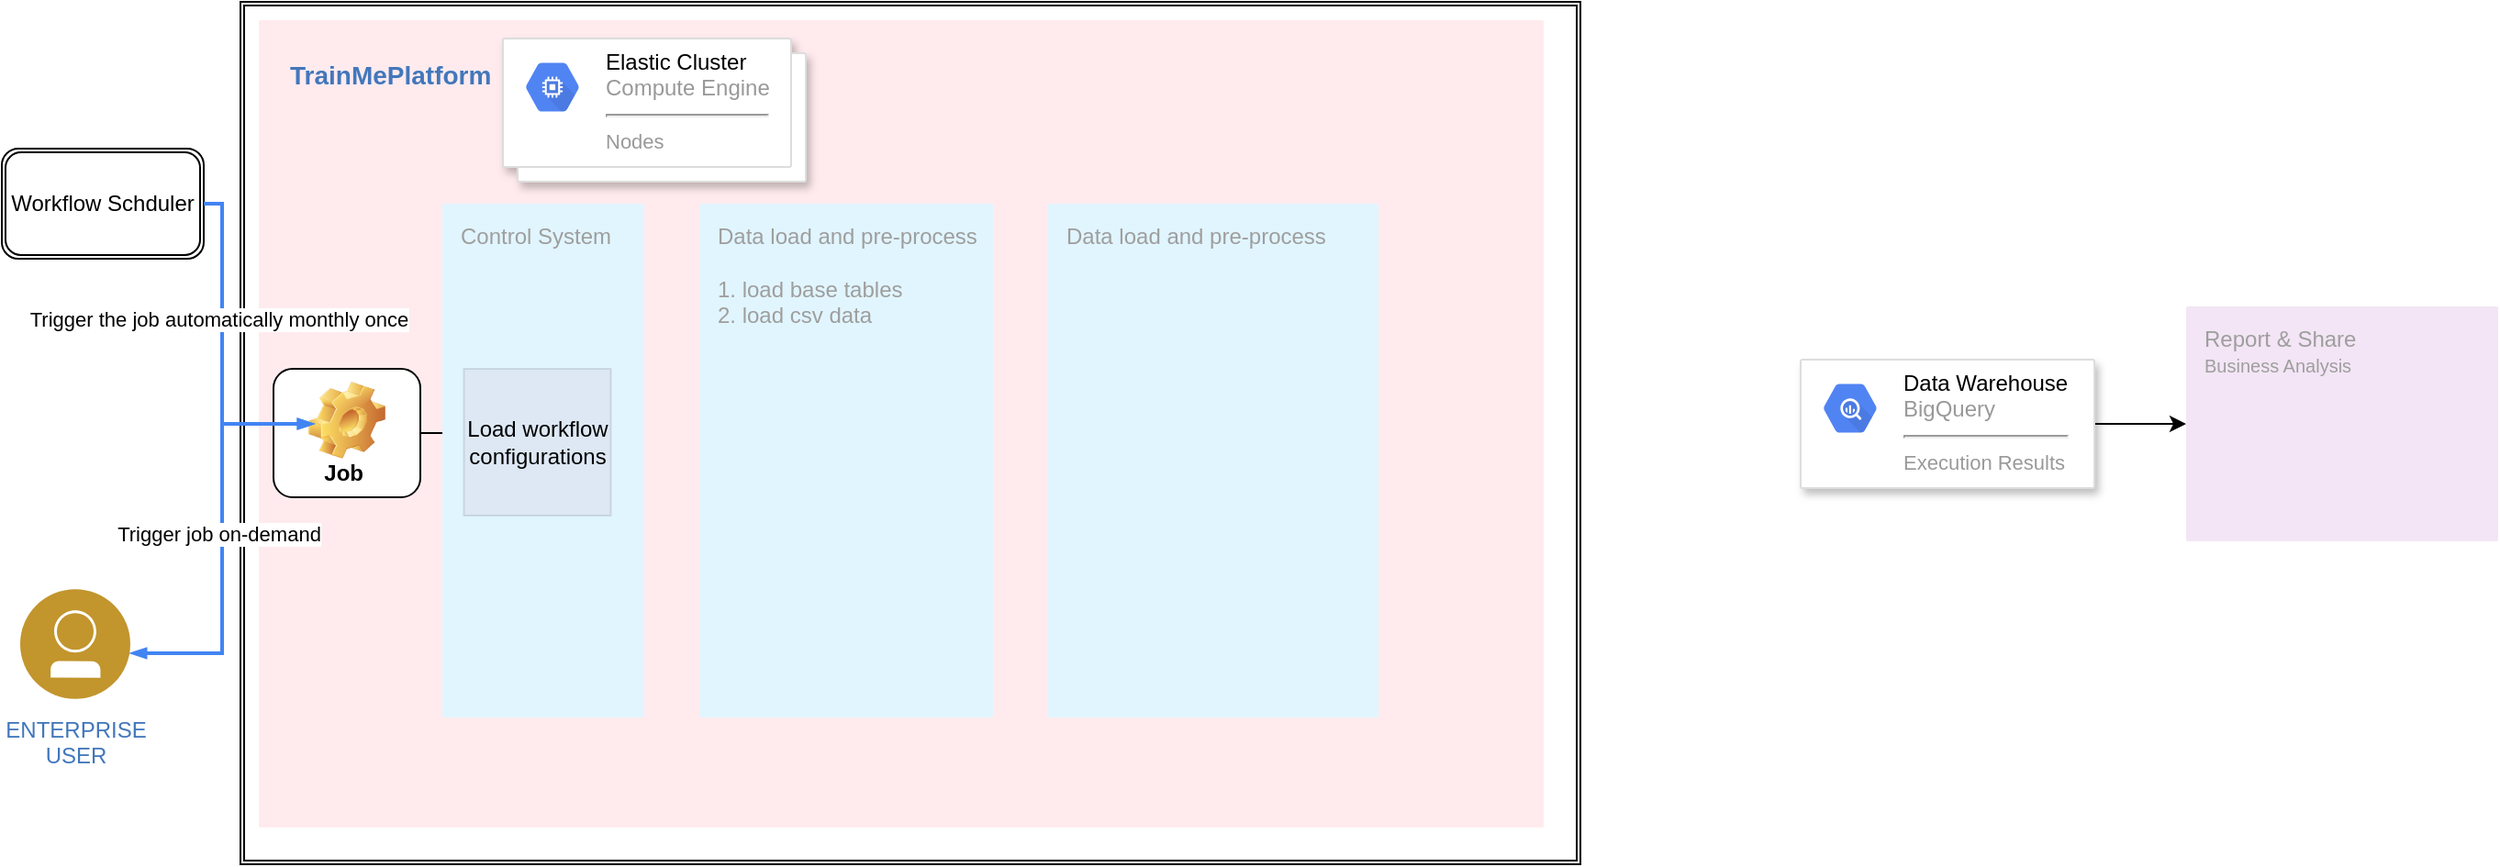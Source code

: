 <mxfile version="14.4.3" type="github">
  <diagram id="ROtzwxqIbSB5s_9sgbQk" name="Page-1">
    <mxGraphModel dx="894" dy="616" grid="1" gridSize="10" guides="1" tooltips="1" connect="1" arrows="1" fold="1" page="1" pageScale="1" pageWidth="850" pageHeight="1100" math="0" shadow="0">
      <root>
        <mxCell id="0" />
        <mxCell id="1" parent="0" />
        <mxCell id="hhmU4C3-GDhb0q8U8oKx-1" value="" style="shape=ext;double=1;rounded=0;whiteSpace=wrap;html=1;align=left;" vertex="1" parent="1">
          <mxGeometry x="130" y="50" width="730" height="470" as="geometry" />
        </mxCell>
        <mxCell id="hhmU4C3-GDhb0q8U8oKx-14" value="ENTERPRISE&lt;div&gt;USER&lt;/div&gt;" style="aspect=fixed;perimeter=ellipsePerimeter;html=1;align=center;shadow=0;dashed=0;image;image=img/lib/ibm/users/user.svg;strokeColor=#FF0000;fillColor=#FFFF66;gradientColor=none;fontColor=#4277BB;labelBackgroundColor=#ffffff;spacingTop=3;" vertex="1" parent="1">
          <mxGeometry x="10" y="370" width="60" height="60" as="geometry" />
        </mxCell>
        <mxCell id="hhmU4C3-GDhb0q8U8oKx-11" value="Workflow Schduler" style="shape=ext;double=1;rounded=1;whiteSpace=wrap;html=1;" vertex="1" parent="1">
          <mxGeometry y="130" width="110" height="60" as="geometry" />
        </mxCell>
        <mxCell id="hhmU4C3-GDhb0q8U8oKx-43" style="edgeStyle=orthogonalEdgeStyle;rounded=0;orthogonalLoop=1;jettySize=auto;html=1;" edge="1" parent="1" source="hhmU4C3-GDhb0q8U8oKx-40" target="hhmU4C3-GDhb0q8U8oKx-42">
          <mxGeometry relative="1" as="geometry" />
        </mxCell>
        <mxCell id="hhmU4C3-GDhb0q8U8oKx-40" value="" style="strokeColor=#dddddd;fillColor=#ffffff;shadow=1;strokeWidth=1;rounded=1;absoluteArcSize=1;arcSize=2;fontSize=12;fontColor=#9E9E9E;align=center;html=1;" vertex="1" parent="1">
          <mxGeometry x="980" y="245" width="160" height="70" as="geometry" />
        </mxCell>
        <mxCell id="hhmU4C3-GDhb0q8U8oKx-41" value="&lt;font color=&quot;#000000&quot;&gt;Data Warehouse&lt;/font&gt;&lt;br&gt;BigQuery&lt;hr&gt;&lt;font style=&quot;font-size: 11px&quot;&gt;Execution Results&lt;/font&gt;" style="dashed=0;connectable=0;html=1;fillColor=#5184F3;strokeColor=none;shape=mxgraph.gcp2.hexIcon;prIcon=bigquery;part=1;labelPosition=right;verticalLabelPosition=middle;align=left;verticalAlign=top;spacingLeft=5;fontColor=#999999;fontSize=12;spacingTop=-8;" vertex="1" parent="hhmU4C3-GDhb0q8U8oKx-40">
          <mxGeometry width="44" height="39" relative="1" as="geometry">
            <mxPoint x="5" y="7" as="offset" />
          </mxGeometry>
        </mxCell>
        <mxCell id="hhmU4C3-GDhb0q8U8oKx-42" value="Report &amp;amp; Share&lt;br&gt;&lt;font style=&quot;font-size: 10px&quot;&gt;Business Analysis&lt;/font&gt;&lt;br&gt;" style="rounded=1;absoluteArcSize=1;arcSize=2;html=1;strokeColor=none;gradientColor=none;shadow=0;dashed=0;fontSize=12;fontColor=#9E9E9E;align=left;verticalAlign=top;spacing=10;spacingTop=-4;fillColor=#F3E5F5;" vertex="1" parent="1">
          <mxGeometry x="1190" y="216" width="170" height="128" as="geometry" />
        </mxCell>
        <mxCell id="hhmU4C3-GDhb0q8U8oKx-44" value="" style="rounded=1;absoluteArcSize=1;arcSize=2;html=1;strokeColor=none;gradientColor=none;shadow=0;dashed=0;fontSize=12;fontColor=#9E9E9E;align=left;verticalAlign=top;spacing=10;spacingTop=-4;fillColor=#FFEBEE;" vertex="1" parent="1">
          <mxGeometry x="140" y="60" width="700" height="440" as="geometry" />
        </mxCell>
        <mxCell id="hhmU4C3-GDhb0q8U8oKx-45" value="" style="shape=mxgraph.gcp2.doubleRect;strokeColor=#dddddd;fillColor=#ffffff;shadow=1;strokeWidth=1;fontSize=11;fontColor=#9E9E9E;align=center;html=1;" vertex="1" parent="1">
          <mxGeometry x="273" y="70" width="165" height="78" as="geometry" />
        </mxCell>
        <mxCell id="hhmU4C3-GDhb0q8U8oKx-46" value="&lt;font color=&quot;#000000&quot;&gt;Elastic Cluster&lt;/font&gt;&lt;br&gt;Compute Engine&lt;hr&gt;&lt;font style=&quot;font-size: 11px&quot;&gt;Nodes&lt;/font&gt;" style="dashed=0;connectable=0;html=1;fillColor=#5184F3;strokeColor=none;shape=mxgraph.gcp2.hexIcon;prIcon=compute_engine;part=1;labelPosition=right;verticalLabelPosition=middle;align=left;verticalAlign=top;spacingLeft=5;fontColor=#999999;fontSize=12;spacingTop=-8;" vertex="1" parent="hhmU4C3-GDhb0q8U8oKx-45">
          <mxGeometry width="44" height="39" relative="1" as="geometry">
            <mxPoint x="5" y="7" as="offset" />
          </mxGeometry>
        </mxCell>
        <mxCell id="hhmU4C3-GDhb0q8U8oKx-23" value="TrainMePlatform" style="text;html=1;align=left;verticalAlign=middle;fontColor=#4277BB;shadow=0;dashed=0;strokeColor=none;fillColor=none;labelBackgroundColor=none;fontStyle=1;fontSize=14;spacingLeft=5;" vertex="1" parent="1">
          <mxGeometry x="150" y="80" width="123" height="20" as="geometry" />
        </mxCell>
        <mxCell id="hhmU4C3-GDhb0q8U8oKx-33" value="Data load and pre-process&lt;br&gt;&lt;br&gt;1. load base tables&lt;br&gt;2. load csv data" style="rounded=1;absoluteArcSize=1;arcSize=2;html=1;strokeColor=none;gradientColor=none;shadow=0;dashed=0;fontSize=12;fontColor=#9E9E9E;align=left;verticalAlign=top;spacing=10;spacingTop=-4;fillColor=#E1F5FE;" vertex="1" parent="1">
          <mxGeometry x="380" y="160" width="160" height="280" as="geometry" />
        </mxCell>
        <mxCell id="hhmU4C3-GDhb0q8U8oKx-50" value="" style="edgeStyle=orthogonalEdgeStyle;rounded=0;orthogonalLoop=1;jettySize=auto;html=1;" edge="1" parent="1" source="hhmU4C3-GDhb0q8U8oKx-4">
          <mxGeometry relative="1" as="geometry">
            <mxPoint x="291.8" y="210" as="targetPoint" />
          </mxGeometry>
        </mxCell>
        <mxCell id="hhmU4C3-GDhb0q8U8oKx-4" value="Job&amp;nbsp;" style="label;whiteSpace=wrap;html=1;align=center;verticalAlign=bottom;spacingLeft=0;spacingBottom=4;imageAlign=center;imageVerticalAlign=top;image=img/clipart/Gear_128x128.png" vertex="1" parent="1">
          <mxGeometry x="148" y="250" width="80" height="70" as="geometry" />
        </mxCell>
        <mxCell id="hhmU4C3-GDhb0q8U8oKx-35" style="edgeStyle=orthogonalEdgeStyle;rounded=0;html=1;labelBackgroundColor=none;startFill=1;startSize=4;endArrow=blockThin;endFill=1;endSize=4;jettySize=auto;orthogonalLoop=1;strokeColor=#4284F3;strokeWidth=2;fontSize=12;fontColor=#000000;align=left;dashed=0;startArrow=blockThin;" edge="1" parent="1">
          <mxGeometry relative="1" as="geometry">
            <Array as="points">
              <mxPoint x="120" y="280" />
              <mxPoint x="120" y="405" />
            </Array>
            <mxPoint x="170" y="280" as="sourcePoint" />
            <mxPoint x="70" y="405" as="targetPoint" />
          </mxGeometry>
        </mxCell>
        <mxCell id="hhmU4C3-GDhb0q8U8oKx-38" value="Trigger job on-demand" style="edgeLabel;html=1;align=center;verticalAlign=middle;resizable=0;points=[];" vertex="1" connectable="0" parent="hhmU4C3-GDhb0q8U8oKx-35">
          <mxGeometry x="-0.022" y="-2" relative="1" as="geometry">
            <mxPoint as="offset" />
          </mxGeometry>
        </mxCell>
        <mxCell id="hhmU4C3-GDhb0q8U8oKx-47" value="Control System" style="rounded=1;absoluteArcSize=1;arcSize=2;html=1;strokeColor=none;gradientColor=none;shadow=0;dashed=0;fontSize=12;fontColor=#9E9E9E;align=left;verticalAlign=top;spacing=10;spacingTop=-4;fillColor=#E1F5FE;" vertex="1" parent="1">
          <mxGeometry x="240" y="160" width="110" height="280" as="geometry" />
        </mxCell>
        <mxCell id="hhmU4C3-GDhb0q8U8oKx-48" value="Data load and pre-process&lt;br&gt;" style="rounded=1;absoluteArcSize=1;arcSize=2;html=1;strokeColor=none;gradientColor=none;shadow=0;dashed=0;fontSize=12;fontColor=#9E9E9E;align=left;verticalAlign=top;spacing=10;spacingTop=-4;fillColor=#E1F5FE;" vertex="1" parent="1">
          <mxGeometry x="570" y="160" width="180" height="280" as="geometry" />
        </mxCell>
        <mxCell id="hhmU4C3-GDhb0q8U8oKx-37" style="edgeStyle=orthogonalEdgeStyle;rounded=0;html=1;labelBackgroundColor=none;startFill=1;startSize=4;endArrow=blockThin;endFill=1;endSize=4;jettySize=auto;orthogonalLoop=1;strokeColor=#4284F3;strokeWidth=2;fontSize=12;fontColor=#000000;align=center;dashed=0;" edge="1" parent="1">
          <mxGeometry relative="1" as="geometry">
            <Array as="points">
              <mxPoint x="120" y="160" />
              <mxPoint x="120" y="280" />
            </Array>
            <mxPoint x="110" y="160" as="sourcePoint" />
            <mxPoint x="170" y="280" as="targetPoint" />
          </mxGeometry>
        </mxCell>
        <mxCell id="hhmU4C3-GDhb0q8U8oKx-39" value="Trigger the job automatically monthly once" style="edgeLabel;html=1;align=center;verticalAlign=middle;resizable=0;points=[];" vertex="1" connectable="0" parent="hhmU4C3-GDhb0q8U8oKx-37">
          <mxGeometry x="-0.189" y="-2" relative="1" as="geometry">
            <mxPoint as="offset" />
          </mxGeometry>
        </mxCell>
        <mxCell id="hhmU4C3-GDhb0q8U8oKx-57" style="edgeStyle=orthogonalEdgeStyle;rounded=0;html=1;labelBackgroundColor=none;startFill=1;startSize=4;endArrow=blockThin;endFill=1;endSize=4;jettySize=auto;orthogonalLoop=1;strokeColor=#9E9E9E;strokeWidth=2;fontSize=12;fontColor=#000000;align=left;dashed=0;startArrow=blockThin;" edge="1" parent="1" source="hhmU4C3-GDhb0q8U8oKx-47" target="hhmU4C3-GDhb0q8U8oKx-47">
          <mxGeometry relative="1" as="geometry">
            <mxPoint x="898" y="570" as="sourcePoint" />
            <mxPoint x="410" y="590" as="targetPoint" />
            <Array as="points">
              <mxPoint x="295" y="370" />
              <mxPoint x="295" y="370" />
            </Array>
          </mxGeometry>
        </mxCell>
        <mxCell id="hhmU4C3-GDhb0q8U8oKx-60" value="Load workflow configurations" style="whiteSpace=wrap;html=1;aspect=fixed;fillColor=#B5739D;opacity=10;" vertex="1" parent="1">
          <mxGeometry x="251.75" y="250" width="80" height="80" as="geometry" />
        </mxCell>
      </root>
    </mxGraphModel>
  </diagram>
</mxfile>
